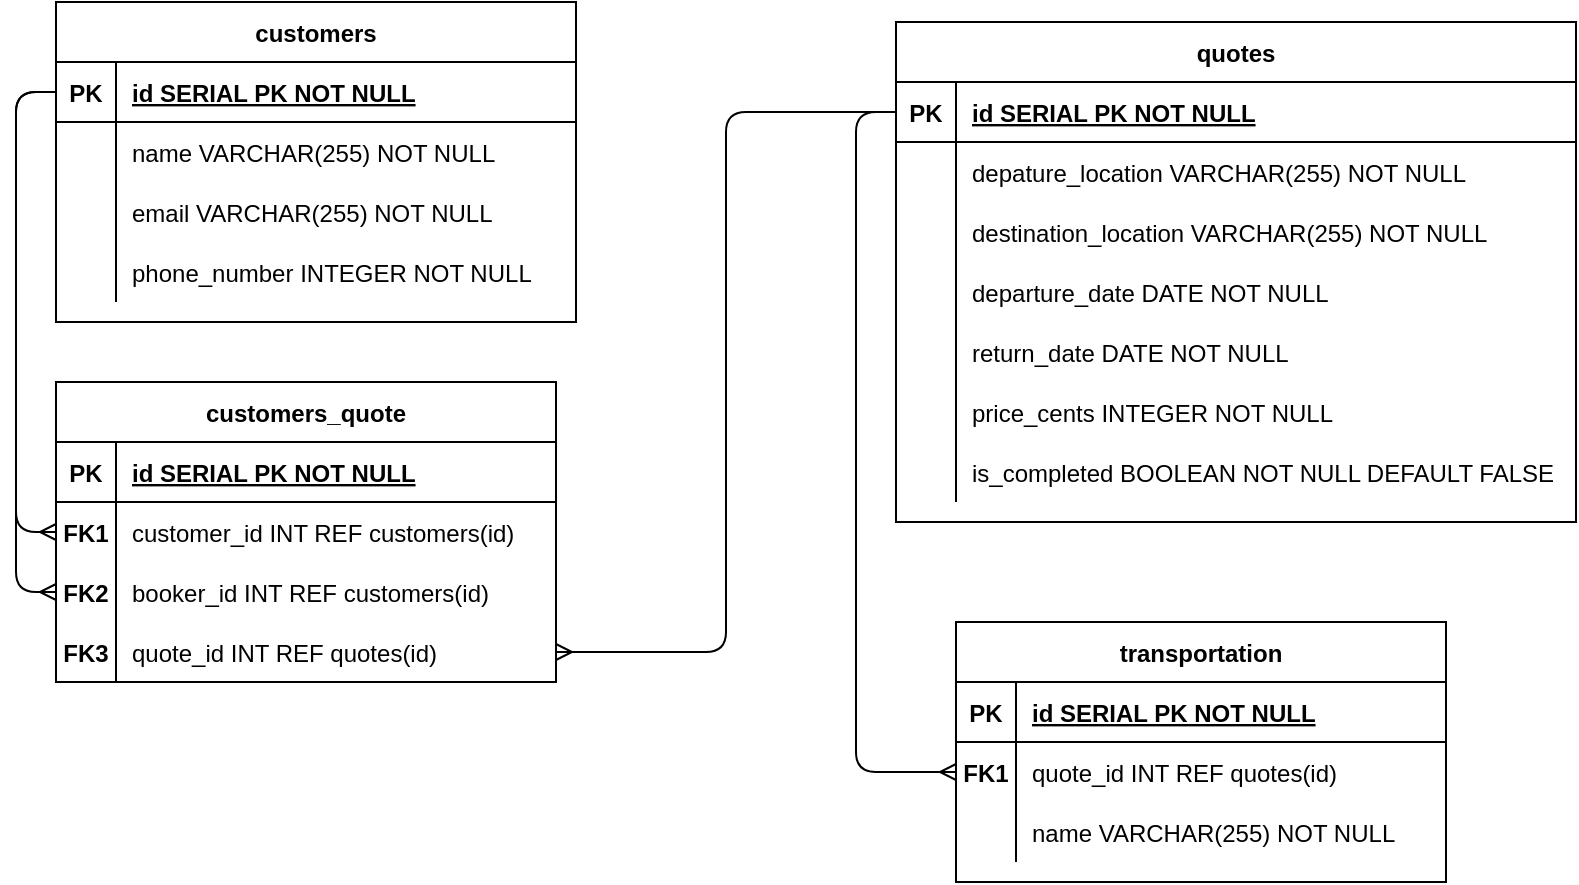 <mxfile version="13.7.7" type="device"><diagram id="R2lEEEUBdFMjLlhIrx00" name="Page-1"><mxGraphModel dx="1236" dy="641" grid="1" gridSize="10" guides="1" tooltips="1" connect="1" arrows="1" fold="1" page="1" pageScale="1" pageWidth="850" pageHeight="1100" math="0" shadow="0" extFonts="Permanent Marker^https://fonts.googleapis.com/css?family=Permanent+Marker"><root><mxCell id="0"/><mxCell id="1" parent="0"/><mxCell id="6k2O8GrxJ9mHU08vdVP0-50" style="edgeStyle=orthogonalEdgeStyle;rounded=1;orthogonalLoop=1;jettySize=auto;html=1;entryX=0;entryY=0.5;entryDx=0;entryDy=0;endArrow=ERmany;endFill=0;" edge="1" parent="1" source="C-vyLk0tnHw3VtMMgP7b-3" target="6k2O8GrxJ9mHU08vdVP0-38"><mxGeometry relative="1" as="geometry"/></mxCell><mxCell id="C-vyLk0tnHw3VtMMgP7b-2" value="quotes" style="shape=table;startSize=30;container=1;collapsible=1;childLayout=tableLayout;fixedRows=1;rowLines=0;fontStyle=1;align=center;resizeLast=1;" parent="1" vertex="1"><mxGeometry x="470" y="90" width="340" height="250" as="geometry"/></mxCell><mxCell id="C-vyLk0tnHw3VtMMgP7b-3" value="" style="shape=partialRectangle;collapsible=0;dropTarget=0;pointerEvents=0;fillColor=none;points=[[0,0.5],[1,0.5]];portConstraint=eastwest;top=0;left=0;right=0;bottom=1;" parent="C-vyLk0tnHw3VtMMgP7b-2" vertex="1"><mxGeometry y="30" width="340" height="30" as="geometry"/></mxCell><mxCell id="C-vyLk0tnHw3VtMMgP7b-4" value="PK" style="shape=partialRectangle;overflow=hidden;connectable=0;fillColor=none;top=0;left=0;bottom=0;right=0;fontStyle=1;" parent="C-vyLk0tnHw3VtMMgP7b-3" vertex="1"><mxGeometry width="30" height="30" as="geometry"/></mxCell><mxCell id="C-vyLk0tnHw3VtMMgP7b-5" value="id SERIAL PK NOT NULL " style="shape=partialRectangle;overflow=hidden;connectable=0;fillColor=none;top=0;left=0;bottom=0;right=0;align=left;spacingLeft=6;fontStyle=5;" parent="C-vyLk0tnHw3VtMMgP7b-3" vertex="1"><mxGeometry x="30" width="310" height="30" as="geometry"/></mxCell><mxCell id="C-vyLk0tnHw3VtMMgP7b-9" value="" style="shape=partialRectangle;collapsible=0;dropTarget=0;pointerEvents=0;fillColor=none;points=[[0,0.5],[1,0.5]];portConstraint=eastwest;top=0;left=0;right=0;bottom=0;" parent="C-vyLk0tnHw3VtMMgP7b-2" vertex="1"><mxGeometry y="60" width="340" height="30" as="geometry"/></mxCell><mxCell id="C-vyLk0tnHw3VtMMgP7b-10" value="" style="shape=partialRectangle;overflow=hidden;connectable=0;fillColor=none;top=0;left=0;bottom=0;right=0;" parent="C-vyLk0tnHw3VtMMgP7b-9" vertex="1"><mxGeometry width="30" height="30" as="geometry"/></mxCell><mxCell id="C-vyLk0tnHw3VtMMgP7b-11" value="depature_location VARCHAR(255) NOT NULL" style="shape=partialRectangle;overflow=hidden;connectable=0;fillColor=none;top=0;left=0;bottom=0;right=0;align=left;spacingLeft=6;" parent="C-vyLk0tnHw3VtMMgP7b-9" vertex="1"><mxGeometry x="30" width="310" height="30" as="geometry"/></mxCell><mxCell id="6k2O8GrxJ9mHU08vdVP0-16" value="" style="shape=partialRectangle;collapsible=0;dropTarget=0;pointerEvents=0;fillColor=none;points=[[0,0.5],[1,0.5]];portConstraint=eastwest;top=0;left=0;right=0;bottom=0;" vertex="1" parent="C-vyLk0tnHw3VtMMgP7b-2"><mxGeometry y="90" width="340" height="30" as="geometry"/></mxCell><mxCell id="6k2O8GrxJ9mHU08vdVP0-17" value="" style="shape=partialRectangle;overflow=hidden;connectable=0;fillColor=none;top=0;left=0;bottom=0;right=0;" vertex="1" parent="6k2O8GrxJ9mHU08vdVP0-16"><mxGeometry width="30" height="30" as="geometry"/></mxCell><mxCell id="6k2O8GrxJ9mHU08vdVP0-18" value="destination_location VARCHAR(255) NOT NULL" style="shape=partialRectangle;overflow=hidden;connectable=0;fillColor=none;top=0;left=0;bottom=0;right=0;align=left;spacingLeft=6;" vertex="1" parent="6k2O8GrxJ9mHU08vdVP0-16"><mxGeometry x="30" width="310" height="30" as="geometry"/></mxCell><mxCell id="6k2O8GrxJ9mHU08vdVP0-19" value="" style="shape=partialRectangle;collapsible=0;dropTarget=0;pointerEvents=0;fillColor=none;points=[[0,0.5],[1,0.5]];portConstraint=eastwest;top=0;left=0;right=0;bottom=0;" vertex="1" parent="C-vyLk0tnHw3VtMMgP7b-2"><mxGeometry y="120" width="340" height="30" as="geometry"/></mxCell><mxCell id="6k2O8GrxJ9mHU08vdVP0-20" value="" style="shape=partialRectangle;overflow=hidden;connectable=0;fillColor=none;top=0;left=0;bottom=0;right=0;" vertex="1" parent="6k2O8GrxJ9mHU08vdVP0-19"><mxGeometry width="30" height="30" as="geometry"/></mxCell><mxCell id="6k2O8GrxJ9mHU08vdVP0-21" value="departure_date DATE NOT NULL" style="shape=partialRectangle;overflow=hidden;connectable=0;fillColor=none;top=0;left=0;bottom=0;right=0;align=left;spacingLeft=6;" vertex="1" parent="6k2O8GrxJ9mHU08vdVP0-19"><mxGeometry x="30" width="310" height="30" as="geometry"/></mxCell><mxCell id="6k2O8GrxJ9mHU08vdVP0-22" value="" style="shape=partialRectangle;collapsible=0;dropTarget=0;pointerEvents=0;fillColor=none;points=[[0,0.5],[1,0.5]];portConstraint=eastwest;top=0;left=0;right=0;bottom=0;" vertex="1" parent="C-vyLk0tnHw3VtMMgP7b-2"><mxGeometry y="150" width="340" height="30" as="geometry"/></mxCell><mxCell id="6k2O8GrxJ9mHU08vdVP0-23" value="" style="shape=partialRectangle;overflow=hidden;connectable=0;fillColor=none;top=0;left=0;bottom=0;right=0;" vertex="1" parent="6k2O8GrxJ9mHU08vdVP0-22"><mxGeometry width="30" height="30" as="geometry"/></mxCell><mxCell id="6k2O8GrxJ9mHU08vdVP0-24" value="return_date DATE NOT NULL" style="shape=partialRectangle;overflow=hidden;connectable=0;fillColor=none;top=0;left=0;bottom=0;right=0;align=left;spacingLeft=6;" vertex="1" parent="6k2O8GrxJ9mHU08vdVP0-22"><mxGeometry x="30" width="310" height="30" as="geometry"/></mxCell><mxCell id="6k2O8GrxJ9mHU08vdVP0-85" value="" style="shape=partialRectangle;collapsible=0;dropTarget=0;pointerEvents=0;fillColor=none;points=[[0,0.5],[1,0.5]];portConstraint=eastwest;top=0;left=0;right=0;bottom=0;" vertex="1" parent="C-vyLk0tnHw3VtMMgP7b-2"><mxGeometry y="180" width="340" height="30" as="geometry"/></mxCell><mxCell id="6k2O8GrxJ9mHU08vdVP0-86" value="" style="shape=partialRectangle;overflow=hidden;connectable=0;fillColor=none;top=0;left=0;bottom=0;right=0;" vertex="1" parent="6k2O8GrxJ9mHU08vdVP0-85"><mxGeometry width="30" height="30" as="geometry"/></mxCell><mxCell id="6k2O8GrxJ9mHU08vdVP0-87" value="price_cents INTEGER NOT NULL" style="shape=partialRectangle;overflow=hidden;connectable=0;fillColor=none;top=0;left=0;bottom=0;right=0;align=left;spacingLeft=6;" vertex="1" parent="6k2O8GrxJ9mHU08vdVP0-85"><mxGeometry x="30" width="310" height="30" as="geometry"/></mxCell><mxCell id="6k2O8GrxJ9mHU08vdVP0-25" value="" style="shape=partialRectangle;collapsible=0;dropTarget=0;pointerEvents=0;fillColor=none;points=[[0,0.5],[1,0.5]];portConstraint=eastwest;top=0;left=0;right=0;bottom=0;" vertex="1" parent="C-vyLk0tnHw3VtMMgP7b-2"><mxGeometry y="210" width="340" height="30" as="geometry"/></mxCell><mxCell id="6k2O8GrxJ9mHU08vdVP0-26" value="" style="shape=partialRectangle;overflow=hidden;connectable=0;fillColor=none;top=0;left=0;bottom=0;right=0;" vertex="1" parent="6k2O8GrxJ9mHU08vdVP0-25"><mxGeometry width="30" height="30" as="geometry"/></mxCell><mxCell id="6k2O8GrxJ9mHU08vdVP0-27" value="is_completed BOOLEAN NOT NULL DEFAULT FALSE" style="shape=partialRectangle;overflow=hidden;connectable=0;fillColor=none;top=0;left=0;bottom=0;right=0;align=left;spacingLeft=6;" vertex="1" parent="6k2O8GrxJ9mHU08vdVP0-25"><mxGeometry x="30" width="310" height="30" as="geometry"/></mxCell><mxCell id="C-vyLk0tnHw3VtMMgP7b-23" value="customers" style="shape=table;startSize=30;container=1;collapsible=1;childLayout=tableLayout;fixedRows=1;rowLines=0;fontStyle=1;align=center;resizeLast=1;" parent="1" vertex="1"><mxGeometry x="50" y="80" width="260" height="160" as="geometry"/></mxCell><mxCell id="C-vyLk0tnHw3VtMMgP7b-24" value="" style="shape=partialRectangle;collapsible=0;dropTarget=0;pointerEvents=0;fillColor=none;points=[[0,0.5],[1,0.5]];portConstraint=eastwest;top=0;left=0;right=0;bottom=1;" parent="C-vyLk0tnHw3VtMMgP7b-23" vertex="1"><mxGeometry y="30" width="260" height="30" as="geometry"/></mxCell><mxCell id="C-vyLk0tnHw3VtMMgP7b-25" value="PK" style="shape=partialRectangle;overflow=hidden;connectable=0;fillColor=none;top=0;left=0;bottom=0;right=0;fontStyle=1;" parent="C-vyLk0tnHw3VtMMgP7b-24" vertex="1"><mxGeometry width="30" height="30" as="geometry"/></mxCell><mxCell id="C-vyLk0tnHw3VtMMgP7b-26" value="id SERIAL PK NOT NULL" style="shape=partialRectangle;overflow=hidden;connectable=0;fillColor=none;top=0;left=0;bottom=0;right=0;align=left;spacingLeft=6;fontStyle=5;" parent="C-vyLk0tnHw3VtMMgP7b-24" vertex="1"><mxGeometry x="30" width="230" height="30" as="geometry"/></mxCell><mxCell id="C-vyLk0tnHw3VtMMgP7b-27" value="" style="shape=partialRectangle;collapsible=0;dropTarget=0;pointerEvents=0;fillColor=none;points=[[0,0.5],[1,0.5]];portConstraint=eastwest;top=0;left=0;right=0;bottom=0;" parent="C-vyLk0tnHw3VtMMgP7b-23" vertex="1"><mxGeometry y="60" width="260" height="30" as="geometry"/></mxCell><mxCell id="C-vyLk0tnHw3VtMMgP7b-28" value="" style="shape=partialRectangle;overflow=hidden;connectable=0;fillColor=none;top=0;left=0;bottom=0;right=0;" parent="C-vyLk0tnHw3VtMMgP7b-27" vertex="1"><mxGeometry width="30" height="30" as="geometry"/></mxCell><mxCell id="C-vyLk0tnHw3VtMMgP7b-29" value="name VARCHAR(255) NOT NULL" style="shape=partialRectangle;overflow=hidden;connectable=0;fillColor=none;top=0;left=0;bottom=0;right=0;align=left;spacingLeft=6;" parent="C-vyLk0tnHw3VtMMgP7b-27" vertex="1"><mxGeometry x="30" width="230" height="30" as="geometry"/></mxCell><mxCell id="6k2O8GrxJ9mHU08vdVP0-1" value="" style="shape=partialRectangle;collapsible=0;dropTarget=0;pointerEvents=0;fillColor=none;points=[[0,0.5],[1,0.5]];portConstraint=eastwest;top=0;left=0;right=0;bottom=0;" vertex="1" parent="C-vyLk0tnHw3VtMMgP7b-23"><mxGeometry y="90" width="260" height="30" as="geometry"/></mxCell><mxCell id="6k2O8GrxJ9mHU08vdVP0-2" value="" style="shape=partialRectangle;overflow=hidden;connectable=0;fillColor=none;top=0;left=0;bottom=0;right=0;" vertex="1" parent="6k2O8GrxJ9mHU08vdVP0-1"><mxGeometry width="30" height="30" as="geometry"/></mxCell><mxCell id="6k2O8GrxJ9mHU08vdVP0-3" value="email VARCHAR(255) NOT NULL" style="shape=partialRectangle;overflow=hidden;connectable=0;fillColor=none;top=0;left=0;bottom=0;right=0;align=left;spacingLeft=6;" vertex="1" parent="6k2O8GrxJ9mHU08vdVP0-1"><mxGeometry x="30" width="230" height="30" as="geometry"/></mxCell><mxCell id="6k2O8GrxJ9mHU08vdVP0-73" value="" style="shape=partialRectangle;collapsible=0;dropTarget=0;pointerEvents=0;fillColor=none;points=[[0,0.5],[1,0.5]];portConstraint=eastwest;top=0;left=0;right=0;bottom=0;" vertex="1" parent="C-vyLk0tnHw3VtMMgP7b-23"><mxGeometry y="120" width="260" height="30" as="geometry"/></mxCell><mxCell id="6k2O8GrxJ9mHU08vdVP0-74" value="" style="shape=partialRectangle;overflow=hidden;connectable=0;fillColor=none;top=0;left=0;bottom=0;right=0;" vertex="1" parent="6k2O8GrxJ9mHU08vdVP0-73"><mxGeometry width="30" height="30" as="geometry"/></mxCell><mxCell id="6k2O8GrxJ9mHU08vdVP0-75" value="phone_number INTEGER NOT NULL" style="shape=partialRectangle;overflow=hidden;connectable=0;fillColor=none;top=0;left=0;bottom=0;right=0;align=left;spacingLeft=6;" vertex="1" parent="6k2O8GrxJ9mHU08vdVP0-73"><mxGeometry x="30" width="230" height="30" as="geometry"/></mxCell><mxCell id="6k2O8GrxJ9mHU08vdVP0-52" value="customers_quote" style="shape=table;startSize=30;container=1;collapsible=1;childLayout=tableLayout;fixedRows=1;rowLines=0;fontStyle=1;align=center;resizeLast=1;" vertex="1" parent="1"><mxGeometry x="50" y="270" width="250" height="150" as="geometry"/></mxCell><mxCell id="6k2O8GrxJ9mHU08vdVP0-53" value="" style="shape=partialRectangle;collapsible=0;dropTarget=0;pointerEvents=0;fillColor=none;top=0;left=0;bottom=1;right=0;points=[[0,0.5],[1,0.5]];portConstraint=eastwest;" vertex="1" parent="6k2O8GrxJ9mHU08vdVP0-52"><mxGeometry y="30" width="250" height="30" as="geometry"/></mxCell><mxCell id="6k2O8GrxJ9mHU08vdVP0-54" value="PK" style="shape=partialRectangle;connectable=0;fillColor=none;top=0;left=0;bottom=0;right=0;fontStyle=1;overflow=hidden;" vertex="1" parent="6k2O8GrxJ9mHU08vdVP0-53"><mxGeometry width="30" height="30" as="geometry"/></mxCell><mxCell id="6k2O8GrxJ9mHU08vdVP0-55" value="id SERIAL PK NOT NULL" style="shape=partialRectangle;connectable=0;fillColor=none;top=0;left=0;bottom=0;right=0;align=left;spacingLeft=6;fontStyle=5;overflow=hidden;" vertex="1" parent="6k2O8GrxJ9mHU08vdVP0-53"><mxGeometry x="30" width="220" height="30" as="geometry"/></mxCell><mxCell id="6k2O8GrxJ9mHU08vdVP0-56" value="" style="shape=partialRectangle;collapsible=0;dropTarget=0;pointerEvents=0;fillColor=none;top=0;left=0;bottom=0;right=0;points=[[0,0.5],[1,0.5]];portConstraint=eastwest;" vertex="1" parent="6k2O8GrxJ9mHU08vdVP0-52"><mxGeometry y="60" width="250" height="30" as="geometry"/></mxCell><mxCell id="6k2O8GrxJ9mHU08vdVP0-57" value="FK1" style="shape=partialRectangle;connectable=0;fillColor=none;top=0;left=0;bottom=0;right=0;editable=1;overflow=hidden;fontStyle=1" vertex="1" parent="6k2O8GrxJ9mHU08vdVP0-56"><mxGeometry width="30" height="30" as="geometry"/></mxCell><mxCell id="6k2O8GrxJ9mHU08vdVP0-58" value="customer_id INT REF customers(id)" style="shape=partialRectangle;connectable=0;fillColor=none;top=0;left=0;bottom=0;right=0;align=left;spacingLeft=6;overflow=hidden;" vertex="1" parent="6k2O8GrxJ9mHU08vdVP0-56"><mxGeometry x="30" width="220" height="30" as="geometry"/></mxCell><mxCell id="6k2O8GrxJ9mHU08vdVP0-78" value="" style="shape=partialRectangle;collapsible=0;dropTarget=0;pointerEvents=0;fillColor=none;top=0;left=0;bottom=0;right=0;points=[[0,0.5],[1,0.5]];portConstraint=eastwest;" vertex="1" parent="6k2O8GrxJ9mHU08vdVP0-52"><mxGeometry y="90" width="250" height="30" as="geometry"/></mxCell><mxCell id="6k2O8GrxJ9mHU08vdVP0-79" value="FK2" style="shape=partialRectangle;connectable=0;fillColor=none;top=0;left=0;bottom=0;right=0;editable=1;overflow=hidden;fontStyle=1" vertex="1" parent="6k2O8GrxJ9mHU08vdVP0-78"><mxGeometry width="30" height="30" as="geometry"/></mxCell><mxCell id="6k2O8GrxJ9mHU08vdVP0-80" value="booker_id INT REF customers(id)" style="shape=partialRectangle;connectable=0;fillColor=none;top=0;left=0;bottom=0;right=0;align=left;spacingLeft=6;overflow=hidden;" vertex="1" parent="6k2O8GrxJ9mHU08vdVP0-78"><mxGeometry x="30" width="220" height="30" as="geometry"/></mxCell><mxCell id="6k2O8GrxJ9mHU08vdVP0-59" value="" style="shape=partialRectangle;collapsible=0;dropTarget=0;pointerEvents=0;fillColor=none;top=0;left=0;bottom=0;right=0;points=[[0,0.5],[1,0.5]];portConstraint=eastwest;" vertex="1" parent="6k2O8GrxJ9mHU08vdVP0-52"><mxGeometry y="120" width="250" height="30" as="geometry"/></mxCell><mxCell id="6k2O8GrxJ9mHU08vdVP0-60" value="FK3" style="shape=partialRectangle;connectable=0;fillColor=none;top=0;left=0;bottom=0;right=0;editable=1;overflow=hidden;fontStyle=1" vertex="1" parent="6k2O8GrxJ9mHU08vdVP0-59"><mxGeometry width="30" height="30" as="geometry"/></mxCell><mxCell id="6k2O8GrxJ9mHU08vdVP0-61" value="quote_id INT REF quotes(id)" style="shape=partialRectangle;connectable=0;fillColor=none;top=0;left=0;bottom=0;right=0;align=left;spacingLeft=6;overflow=hidden;" vertex="1" parent="6k2O8GrxJ9mHU08vdVP0-59"><mxGeometry x="30" width="220" height="30" as="geometry"/></mxCell><mxCell id="6k2O8GrxJ9mHU08vdVP0-76" style="edgeStyle=orthogonalEdgeStyle;rounded=1;orthogonalLoop=1;jettySize=auto;html=1;endArrow=ERmany;endFill=0;" edge="1" parent="1" source="C-vyLk0tnHw3VtMMgP7b-3" target="6k2O8GrxJ9mHU08vdVP0-59"><mxGeometry relative="1" as="geometry"/></mxCell><mxCell id="6k2O8GrxJ9mHU08vdVP0-77" style="edgeStyle=orthogonalEdgeStyle;rounded=1;orthogonalLoop=1;jettySize=auto;html=1;entryX=0;entryY=0.5;entryDx=0;entryDy=0;endArrow=ERmany;endFill=0;" edge="1" parent="1" source="C-vyLk0tnHw3VtMMgP7b-24" target="6k2O8GrxJ9mHU08vdVP0-56"><mxGeometry relative="1" as="geometry"/></mxCell><mxCell id="6k2O8GrxJ9mHU08vdVP0-81" style="edgeStyle=orthogonalEdgeStyle;rounded=1;orthogonalLoop=1;jettySize=auto;html=1;entryX=0;entryY=0.5;entryDx=0;entryDy=0;endArrow=ERmany;endFill=0;" edge="1" parent="1" source="C-vyLk0tnHw3VtMMgP7b-24" target="6k2O8GrxJ9mHU08vdVP0-78"><mxGeometry relative="1" as="geometry"/></mxCell><mxCell id="6k2O8GrxJ9mHU08vdVP0-34" value="transportation" style="shape=table;startSize=30;container=1;collapsible=1;childLayout=tableLayout;fixedRows=1;rowLines=0;fontStyle=1;align=center;resizeLast=1;" vertex="1" parent="1"><mxGeometry x="500" y="390" width="245" height="130" as="geometry"/></mxCell><mxCell id="6k2O8GrxJ9mHU08vdVP0-35" value="" style="shape=partialRectangle;collapsible=0;dropTarget=0;pointerEvents=0;fillColor=none;top=0;left=0;bottom=1;right=0;points=[[0,0.5],[1,0.5]];portConstraint=eastwest;" vertex="1" parent="6k2O8GrxJ9mHU08vdVP0-34"><mxGeometry y="30" width="245" height="30" as="geometry"/></mxCell><mxCell id="6k2O8GrxJ9mHU08vdVP0-36" value="PK" style="shape=partialRectangle;connectable=0;fillColor=none;top=0;left=0;bottom=0;right=0;fontStyle=1;overflow=hidden;" vertex="1" parent="6k2O8GrxJ9mHU08vdVP0-35"><mxGeometry width="30" height="30" as="geometry"/></mxCell><mxCell id="6k2O8GrxJ9mHU08vdVP0-37" value="id SERIAL PK NOT NULL" style="shape=partialRectangle;connectable=0;fillColor=none;top=0;left=0;bottom=0;right=0;align=left;spacingLeft=6;fontStyle=5;overflow=hidden;" vertex="1" parent="6k2O8GrxJ9mHU08vdVP0-35"><mxGeometry x="30" width="215" height="30" as="geometry"/></mxCell><mxCell id="6k2O8GrxJ9mHU08vdVP0-38" value="" style="shape=partialRectangle;collapsible=0;dropTarget=0;pointerEvents=0;fillColor=none;top=0;left=0;bottom=0;right=0;points=[[0,0.5],[1,0.5]];portConstraint=eastwest;" vertex="1" parent="6k2O8GrxJ9mHU08vdVP0-34"><mxGeometry y="60" width="245" height="30" as="geometry"/></mxCell><mxCell id="6k2O8GrxJ9mHU08vdVP0-39" value="FK1" style="shape=partialRectangle;connectable=0;fillColor=none;top=0;left=0;bottom=0;right=0;editable=1;overflow=hidden;fontStyle=1" vertex="1" parent="6k2O8GrxJ9mHU08vdVP0-38"><mxGeometry width="30" height="30" as="geometry"/></mxCell><mxCell id="6k2O8GrxJ9mHU08vdVP0-40" value="quote_id INT REF quotes(id)" style="shape=partialRectangle;connectable=0;fillColor=none;top=0;left=0;bottom=0;right=0;align=left;spacingLeft=6;overflow=hidden;" vertex="1" parent="6k2O8GrxJ9mHU08vdVP0-38"><mxGeometry x="30" width="215" height="30" as="geometry"/></mxCell><mxCell id="6k2O8GrxJ9mHU08vdVP0-47" value="" style="shape=partialRectangle;collapsible=0;dropTarget=0;pointerEvents=0;fillColor=none;top=0;left=0;bottom=0;right=0;points=[[0,0.5],[1,0.5]];portConstraint=eastwest;" vertex="1" parent="6k2O8GrxJ9mHU08vdVP0-34"><mxGeometry y="90" width="245" height="30" as="geometry"/></mxCell><mxCell id="6k2O8GrxJ9mHU08vdVP0-48" value="" style="shape=partialRectangle;connectable=0;fillColor=none;top=0;left=0;bottom=0;right=0;editable=1;overflow=hidden;" vertex="1" parent="6k2O8GrxJ9mHU08vdVP0-47"><mxGeometry width="30" height="30" as="geometry"/></mxCell><mxCell id="6k2O8GrxJ9mHU08vdVP0-49" value="name VARCHAR(255) NOT NULL" style="shape=partialRectangle;connectable=0;fillColor=none;top=0;left=0;bottom=0;right=0;align=left;spacingLeft=6;overflow=hidden;" vertex="1" parent="6k2O8GrxJ9mHU08vdVP0-47"><mxGeometry x="30" width="215" height="30" as="geometry"/></mxCell></root></mxGraphModel></diagram></mxfile>